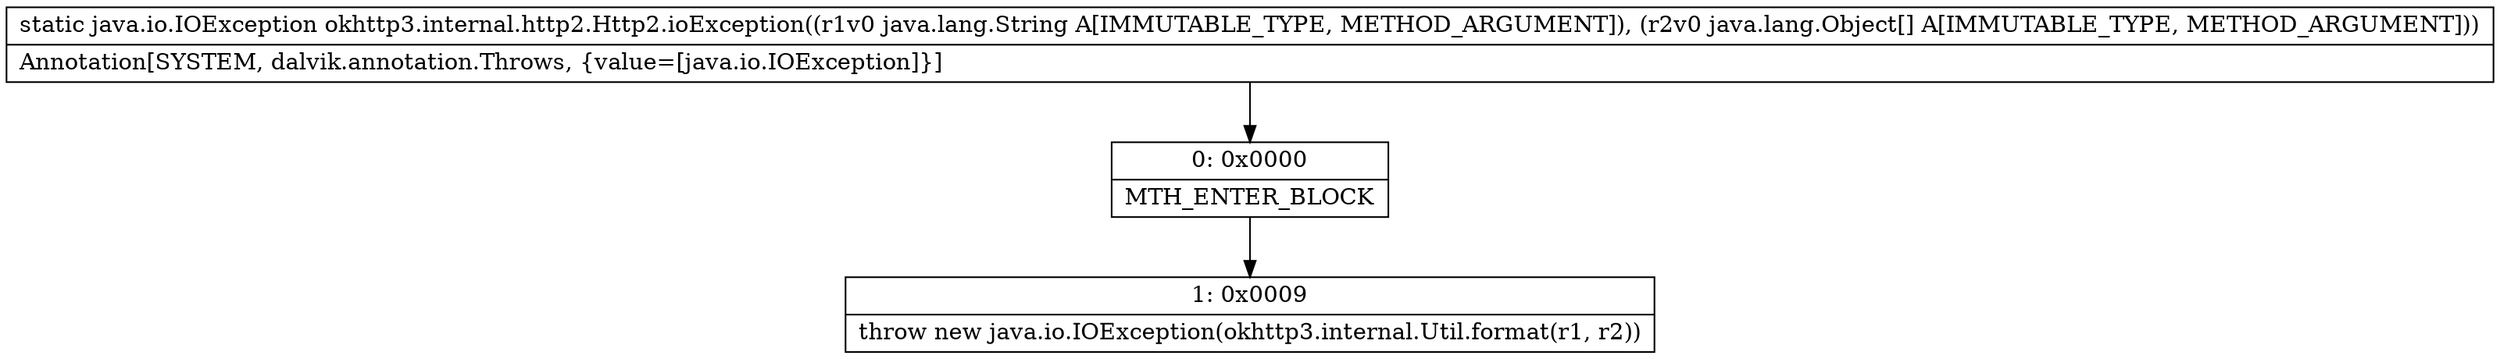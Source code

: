 digraph "CFG forokhttp3.internal.http2.Http2.ioException(Ljava\/lang\/String;[Ljava\/lang\/Object;)Ljava\/io\/IOException;" {
Node_0 [shape=record,label="{0\:\ 0x0000|MTH_ENTER_BLOCK\l}"];
Node_1 [shape=record,label="{1\:\ 0x0009|throw new java.io.IOException(okhttp3.internal.Util.format(r1, r2))\l}"];
MethodNode[shape=record,label="{static java.io.IOException okhttp3.internal.http2.Http2.ioException((r1v0 java.lang.String A[IMMUTABLE_TYPE, METHOD_ARGUMENT]), (r2v0 java.lang.Object[] A[IMMUTABLE_TYPE, METHOD_ARGUMENT]))  | Annotation[SYSTEM, dalvik.annotation.Throws, \{value=[java.io.IOException]\}]\l}"];
MethodNode -> Node_0;
Node_0 -> Node_1;
}

